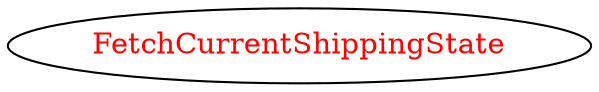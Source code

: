 digraph dependencyGraph {
 concentrate=true;
 ranksep="2.0";
 rankdir="LR"; 
 splines="ortho";
"FetchCurrentShippingState" [fontcolor="red"];
}